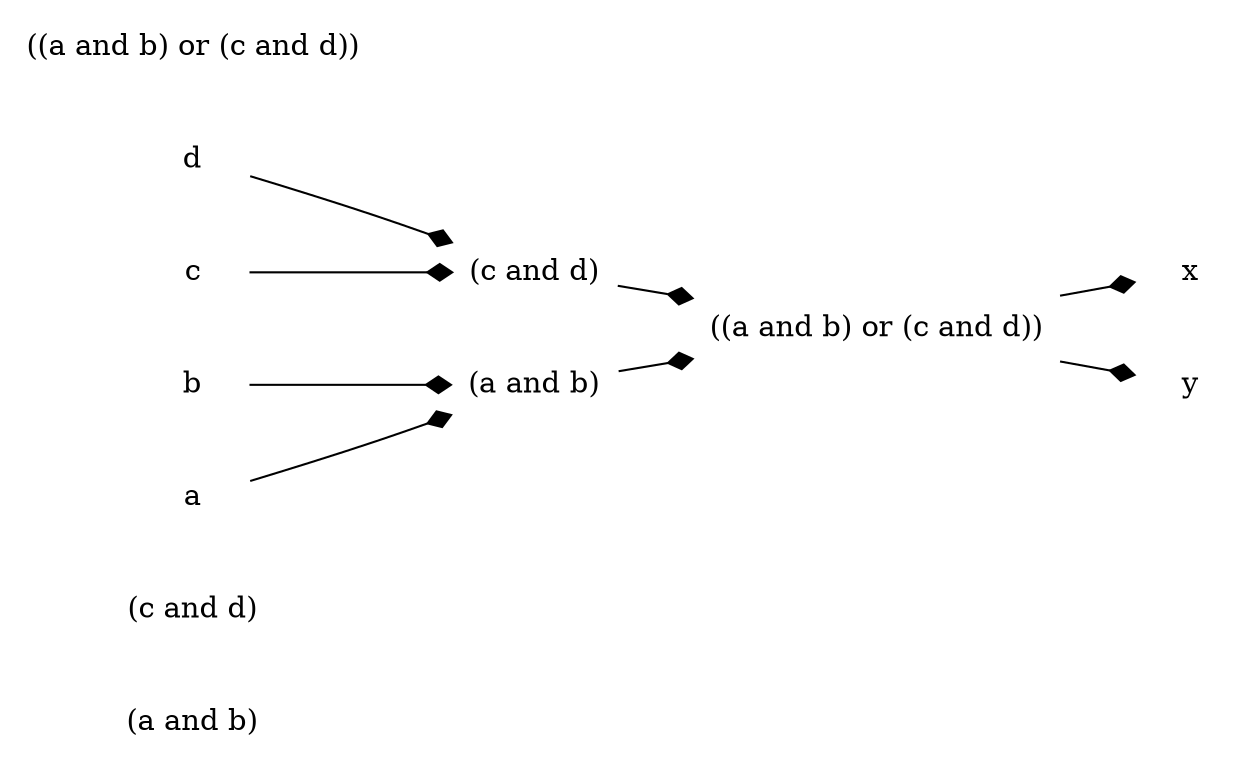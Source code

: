 digraph g {
    // header
    rankdir=LR;
    margin=0.01;
    node [shape="plaintext"];
    edge [arrowhead="diamond"];
    // circuit 
    and24083 [label="(a and b)", image="../../gates/and_noleads.png"];
    and24091 [label="(c and d)", image="../../gates/and_noleads.png"];
    and24134 [label="(a and b)", image="../../gates/and_noleads.png"];
    and24142 [label="(c and d)", image="../../gates/and_noleads.png"];
    or24099 [label="((a and b) or (c and d))", image="../../gates/or_noleads.png"];
    or24150 [label="((a and b) or (c and d))", image="../../gates/or_noleads.png"];
    var24042[label="x"];
    var24044[label="b"];
    var24045[label="a"];
    var24047[label="d"];
    var24048[label="c"];
    var24051[label="y"];
    var24045 -> and24134 ;
    var24044 -> and24134 ;
    var24048 -> and24142 ;
    var24047 -> and24142 ;
    and24134 -> or24150 ;
    and24142 -> or24150 ;
    or24150 -> var24042 ;
    or24150 -> var24051 ;
}
